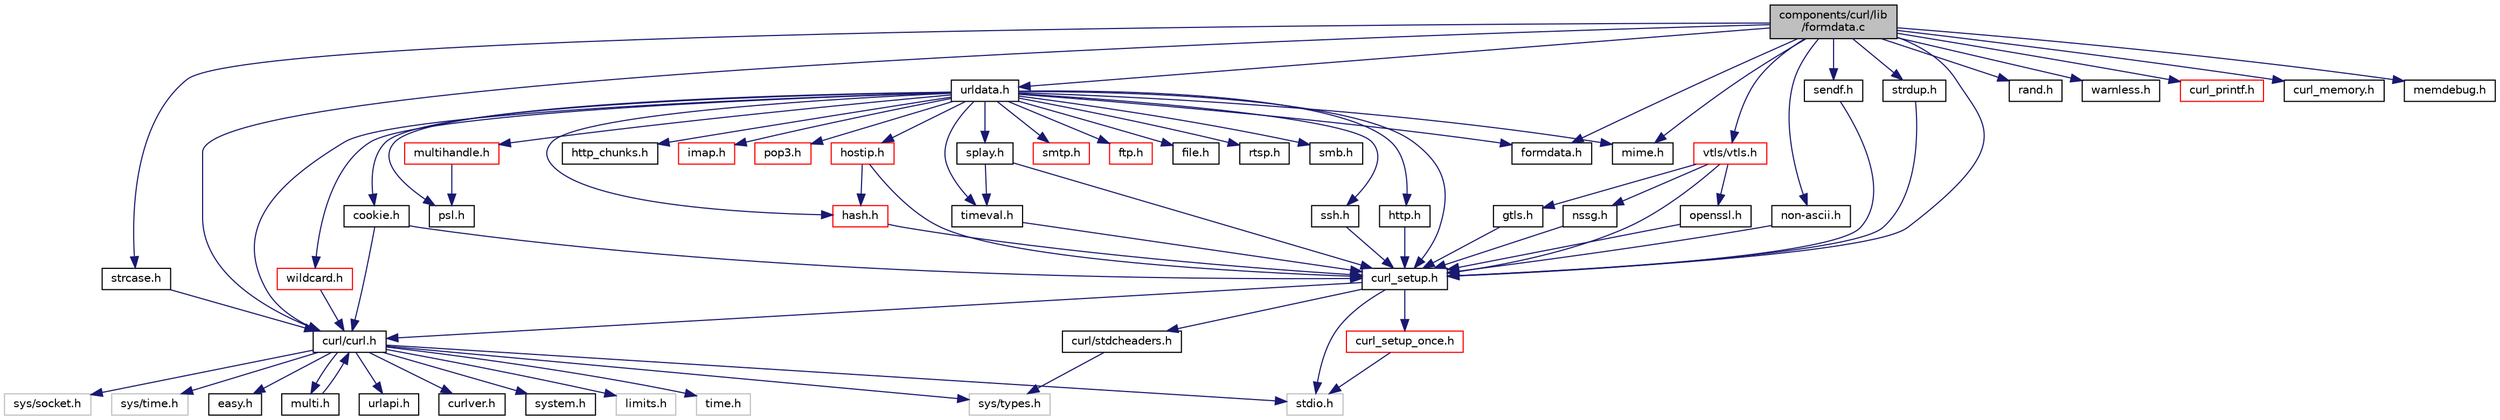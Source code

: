 digraph "components/curl/lib/formdata.c"
{
  edge [fontname="Helvetica",fontsize="10",labelfontname="Helvetica",labelfontsize="10"];
  node [fontname="Helvetica",fontsize="10",shape=record];
  Node0 [label="components/curl/lib\l/formdata.c",height=0.2,width=0.4,color="black", fillcolor="grey75", style="filled", fontcolor="black"];
  Node0 -> Node1 [color="midnightblue",fontsize="10",style="solid",fontname="Helvetica"];
  Node1 [label="curl_setup.h",height=0.2,width=0.4,color="black", fillcolor="white", style="filled",URL="$curl__setup_8h.html"];
  Node1 -> Node2 [color="midnightblue",fontsize="10",style="solid",fontname="Helvetica"];
  Node2 [label="curl/curl.h",height=0.2,width=0.4,color="black", fillcolor="white", style="filled",URL="$curl_8h.html"];
  Node2 -> Node3 [color="midnightblue",fontsize="10",style="solid",fontname="Helvetica"];
  Node3 [label="curlver.h",height=0.2,width=0.4,color="black", fillcolor="white", style="filled",URL="$curlver_8h.html"];
  Node2 -> Node4 [color="midnightblue",fontsize="10",style="solid",fontname="Helvetica"];
  Node4 [label="system.h",height=0.2,width=0.4,color="black", fillcolor="white", style="filled",URL="$components_2curl_2include_2curl_2_system_8h.html"];
  Node2 -> Node5 [color="midnightblue",fontsize="10",style="solid",fontname="Helvetica"];
  Node5 [label="stdio.h",height=0.2,width=0.4,color="grey75", fillcolor="white", style="filled"];
  Node2 -> Node6 [color="midnightblue",fontsize="10",style="solid",fontname="Helvetica"];
  Node6 [label="limits.h",height=0.2,width=0.4,color="grey75", fillcolor="white", style="filled"];
  Node2 -> Node7 [color="midnightblue",fontsize="10",style="solid",fontname="Helvetica"];
  Node7 [label="sys/types.h",height=0.2,width=0.4,color="grey75", fillcolor="white", style="filled"];
  Node2 -> Node8 [color="midnightblue",fontsize="10",style="solid",fontname="Helvetica"];
  Node8 [label="time.h",height=0.2,width=0.4,color="grey75", fillcolor="white", style="filled"];
  Node2 -> Node9 [color="midnightblue",fontsize="10",style="solid",fontname="Helvetica"];
  Node9 [label="sys/socket.h",height=0.2,width=0.4,color="grey75", fillcolor="white", style="filled"];
  Node2 -> Node10 [color="midnightblue",fontsize="10",style="solid",fontname="Helvetica"];
  Node10 [label="sys/time.h",height=0.2,width=0.4,color="grey75", fillcolor="white", style="filled"];
  Node2 -> Node11 [color="midnightblue",fontsize="10",style="solid",fontname="Helvetica"];
  Node11 [label="easy.h",height=0.2,width=0.4,color="black", fillcolor="white", style="filled",URL="$easy_8h.html"];
  Node2 -> Node12 [color="midnightblue",fontsize="10",style="solid",fontname="Helvetica"];
  Node12 [label="multi.h",height=0.2,width=0.4,color="black", fillcolor="white", style="filled",URL="$multi_8h.html"];
  Node12 -> Node2 [color="midnightblue",fontsize="10",style="solid",fontname="Helvetica"];
  Node2 -> Node13 [color="midnightblue",fontsize="10",style="solid",fontname="Helvetica"];
  Node13 [label="urlapi.h",height=0.2,width=0.4,color="black", fillcolor="white", style="filled",URL="$urlapi_8h.html"];
  Node1 -> Node5 [color="midnightblue",fontsize="10",style="solid",fontname="Helvetica"];
  Node1 -> Node14 [color="midnightblue",fontsize="10",style="solid",fontname="Helvetica"];
  Node14 [label="curl/stdcheaders.h",height=0.2,width=0.4,color="black", fillcolor="white", style="filled",URL="$stdcheaders_8h.html"];
  Node14 -> Node7 [color="midnightblue",fontsize="10",style="solid",fontname="Helvetica"];
  Node1 -> Node15 [color="midnightblue",fontsize="10",style="solid",fontname="Helvetica"];
  Node15 [label="curl_setup_once.h",height=0.2,width=0.4,color="red", fillcolor="white", style="filled",URL="$curl__setup__once_8h.html"];
  Node15 -> Node5 [color="midnightblue",fontsize="10",style="solid",fontname="Helvetica"];
  Node0 -> Node2 [color="midnightblue",fontsize="10",style="solid",fontname="Helvetica"];
  Node0 -> Node21 [color="midnightblue",fontsize="10",style="solid",fontname="Helvetica"];
  Node21 [label="urldata.h",height=0.2,width=0.4,color="black", fillcolor="white", style="filled",URL="$urldata_8h.html"];
  Node21 -> Node1 [color="midnightblue",fontsize="10",style="solid",fontname="Helvetica"];
  Node21 -> Node22 [color="midnightblue",fontsize="10",style="solid",fontname="Helvetica"];
  Node22 [label="cookie.h",height=0.2,width=0.4,color="black", fillcolor="white", style="filled",URL="$cookie_8h.html"];
  Node22 -> Node1 [color="midnightblue",fontsize="10",style="solid",fontname="Helvetica"];
  Node22 -> Node2 [color="midnightblue",fontsize="10",style="solid",fontname="Helvetica"];
  Node21 -> Node23 [color="midnightblue",fontsize="10",style="solid",fontname="Helvetica"];
  Node23 [label="psl.h",height=0.2,width=0.4,color="black", fillcolor="white", style="filled",URL="$psl_8h.html"];
  Node21 -> Node24 [color="midnightblue",fontsize="10",style="solid",fontname="Helvetica"];
  Node24 [label="formdata.h",height=0.2,width=0.4,color="black", fillcolor="white", style="filled",URL="$formdata_8h.html"];
  Node21 -> Node25 [color="midnightblue",fontsize="10",style="solid",fontname="Helvetica"];
  Node25 [label="timeval.h",height=0.2,width=0.4,color="black", fillcolor="white", style="filled",URL="$timeval_8h.html"];
  Node25 -> Node1 [color="midnightblue",fontsize="10",style="solid",fontname="Helvetica"];
  Node21 -> Node2 [color="midnightblue",fontsize="10",style="solid",fontname="Helvetica"];
  Node21 -> Node26 [color="midnightblue",fontsize="10",style="solid",fontname="Helvetica"];
  Node26 [label="http_chunks.h",height=0.2,width=0.4,color="black", fillcolor="white", style="filled",URL="$http__chunks_8h.html"];
  Node21 -> Node27 [color="midnightblue",fontsize="10",style="solid",fontname="Helvetica"];
  Node27 [label="hostip.h",height=0.2,width=0.4,color="red", fillcolor="white", style="filled",URL="$hostip_8h.html"];
  Node27 -> Node1 [color="midnightblue",fontsize="10",style="solid",fontname="Helvetica"];
  Node27 -> Node28 [color="midnightblue",fontsize="10",style="solid",fontname="Helvetica"];
  Node28 [label="hash.h",height=0.2,width=0.4,color="red", fillcolor="white", style="filled",URL="$hash_8h.html"];
  Node28 -> Node1 [color="midnightblue",fontsize="10",style="solid",fontname="Helvetica"];
  Node21 -> Node28 [color="midnightblue",fontsize="10",style="solid",fontname="Helvetica"];
  Node21 -> Node33 [color="midnightblue",fontsize="10",style="solid",fontname="Helvetica"];
  Node33 [label="splay.h",height=0.2,width=0.4,color="black", fillcolor="white", style="filled",URL="$splay_8h.html"];
  Node33 -> Node1 [color="midnightblue",fontsize="10",style="solid",fontname="Helvetica"];
  Node33 -> Node25 [color="midnightblue",fontsize="10",style="solid",fontname="Helvetica"];
  Node21 -> Node34 [color="midnightblue",fontsize="10",style="solid",fontname="Helvetica"];
  Node34 [label="mime.h",height=0.2,width=0.4,color="black", fillcolor="white", style="filled",URL="$mime_8h.html"];
  Node21 -> Node35 [color="midnightblue",fontsize="10",style="solid",fontname="Helvetica"];
  Node35 [label="imap.h",height=0.2,width=0.4,color="red", fillcolor="white", style="filled",URL="$imap_8h.html"];
  Node21 -> Node38 [color="midnightblue",fontsize="10",style="solid",fontname="Helvetica"];
  Node38 [label="pop3.h",height=0.2,width=0.4,color="red", fillcolor="white", style="filled",URL="$pop3_8h.html"];
  Node21 -> Node39 [color="midnightblue",fontsize="10",style="solid",fontname="Helvetica"];
  Node39 [label="smtp.h",height=0.2,width=0.4,color="red", fillcolor="white", style="filled",URL="$smtp_8h.html"];
  Node21 -> Node40 [color="midnightblue",fontsize="10",style="solid",fontname="Helvetica"];
  Node40 [label="ftp.h",height=0.2,width=0.4,color="red", fillcolor="white", style="filled",URL="$ftp_8h.html"];
  Node21 -> Node41 [color="midnightblue",fontsize="10",style="solid",fontname="Helvetica"];
  Node41 [label="file.h",height=0.2,width=0.4,color="black", fillcolor="white", style="filled",URL="$components_2curl_2lib_2_file_8h.html"];
  Node21 -> Node42 [color="midnightblue",fontsize="10",style="solid",fontname="Helvetica"];
  Node42 [label="ssh.h",height=0.2,width=0.4,color="black", fillcolor="white", style="filled",URL="$ssh_8h.html"];
  Node42 -> Node1 [color="midnightblue",fontsize="10",style="solid",fontname="Helvetica"];
  Node21 -> Node43 [color="midnightblue",fontsize="10",style="solid",fontname="Helvetica"];
  Node43 [label="http.h",height=0.2,width=0.4,color="black", fillcolor="white", style="filled",URL="$http_8h.html"];
  Node43 -> Node1 [color="midnightblue",fontsize="10",style="solid",fontname="Helvetica"];
  Node21 -> Node44 [color="midnightblue",fontsize="10",style="solid",fontname="Helvetica"];
  Node44 [label="rtsp.h",height=0.2,width=0.4,color="black", fillcolor="white", style="filled",URL="$rtsp_8h.html"];
  Node21 -> Node45 [color="midnightblue",fontsize="10",style="solid",fontname="Helvetica"];
  Node45 [label="smb.h",height=0.2,width=0.4,color="black", fillcolor="white", style="filled",URL="$smb_8h.html"];
  Node21 -> Node46 [color="midnightblue",fontsize="10",style="solid",fontname="Helvetica"];
  Node46 [label="wildcard.h",height=0.2,width=0.4,color="red", fillcolor="white", style="filled",URL="$wildcard_8h.html"];
  Node46 -> Node2 [color="midnightblue",fontsize="10",style="solid",fontname="Helvetica"];
  Node21 -> Node47 [color="midnightblue",fontsize="10",style="solid",fontname="Helvetica"];
  Node47 [label="multihandle.h",height=0.2,width=0.4,color="red", fillcolor="white", style="filled",URL="$multihandle_8h.html"];
  Node47 -> Node23 [color="midnightblue",fontsize="10",style="solid",fontname="Helvetica"];
  Node0 -> Node24 [color="midnightblue",fontsize="10",style="solid",fontname="Helvetica"];
  Node0 -> Node34 [color="midnightblue",fontsize="10",style="solid",fontname="Helvetica"];
  Node0 -> Node49 [color="midnightblue",fontsize="10",style="solid",fontname="Helvetica"];
  Node49 [label="non-ascii.h",height=0.2,width=0.4,color="black", fillcolor="white", style="filled",URL="$non-ascii_8h.html"];
  Node49 -> Node1 [color="midnightblue",fontsize="10",style="solid",fontname="Helvetica"];
  Node0 -> Node50 [color="midnightblue",fontsize="10",style="solid",fontname="Helvetica"];
  Node50 [label="vtls/vtls.h",height=0.2,width=0.4,color="red", fillcolor="white", style="filled",URL="$vtls_8h.html"];
  Node50 -> Node1 [color="midnightblue",fontsize="10",style="solid",fontname="Helvetica"];
  Node50 -> Node51 [color="midnightblue",fontsize="10",style="solid",fontname="Helvetica"];
  Node51 [label="openssl.h",height=0.2,width=0.4,color="black", fillcolor="white", style="filled",URL="$openssl_8h.html"];
  Node51 -> Node1 [color="midnightblue",fontsize="10",style="solid",fontname="Helvetica"];
  Node50 -> Node52 [color="midnightblue",fontsize="10",style="solid",fontname="Helvetica"];
  Node52 [label="gtls.h",height=0.2,width=0.4,color="black", fillcolor="white", style="filled",URL="$gtls_8h.html"];
  Node52 -> Node1 [color="midnightblue",fontsize="10",style="solid",fontname="Helvetica"];
  Node50 -> Node53 [color="midnightblue",fontsize="10",style="solid",fontname="Helvetica"];
  Node53 [label="nssg.h",height=0.2,width=0.4,color="black", fillcolor="white", style="filled",URL="$nssg_8h.html"];
  Node53 -> Node1 [color="midnightblue",fontsize="10",style="solid",fontname="Helvetica"];
  Node0 -> Node61 [color="midnightblue",fontsize="10",style="solid",fontname="Helvetica"];
  Node61 [label="strcase.h",height=0.2,width=0.4,color="black", fillcolor="white", style="filled",URL="$strcase_8h.html"];
  Node61 -> Node2 [color="midnightblue",fontsize="10",style="solid",fontname="Helvetica"];
  Node0 -> Node62 [color="midnightblue",fontsize="10",style="solid",fontname="Helvetica"];
  Node62 [label="sendf.h",height=0.2,width=0.4,color="black", fillcolor="white", style="filled",URL="$sendf_8h.html"];
  Node62 -> Node1 [color="midnightblue",fontsize="10",style="solid",fontname="Helvetica"];
  Node0 -> Node63 [color="midnightblue",fontsize="10",style="solid",fontname="Helvetica"];
  Node63 [label="strdup.h",height=0.2,width=0.4,color="black", fillcolor="white", style="filled",URL="$strdup_8h.html"];
  Node63 -> Node1 [color="midnightblue",fontsize="10",style="solid",fontname="Helvetica"];
  Node0 -> Node64 [color="midnightblue",fontsize="10",style="solid",fontname="Helvetica"];
  Node64 [label="rand.h",height=0.2,width=0.4,color="black", fillcolor="white", style="filled",URL="$rand_8h.html"];
  Node0 -> Node65 [color="midnightblue",fontsize="10",style="solid",fontname="Helvetica"];
  Node65 [label="warnless.h",height=0.2,width=0.4,color="black", fillcolor="white", style="filled",URL="$warnless_8h.html"];
  Node0 -> Node66 [color="midnightblue",fontsize="10",style="solid",fontname="Helvetica"];
  Node66 [label="curl_printf.h",height=0.2,width=0.4,color="red", fillcolor="white", style="filled",URL="$curl__printf_8h.html"];
  Node0 -> Node68 [color="midnightblue",fontsize="10",style="solid",fontname="Helvetica"];
  Node68 [label="curl_memory.h",height=0.2,width=0.4,color="black", fillcolor="white", style="filled",URL="$curl__memory_8h.html"];
  Node0 -> Node69 [color="midnightblue",fontsize="10",style="solid",fontname="Helvetica"];
  Node69 [label="memdebug.h",height=0.2,width=0.4,color="black", fillcolor="white", style="filled",URL="$memdebug_8h.html"];
}

